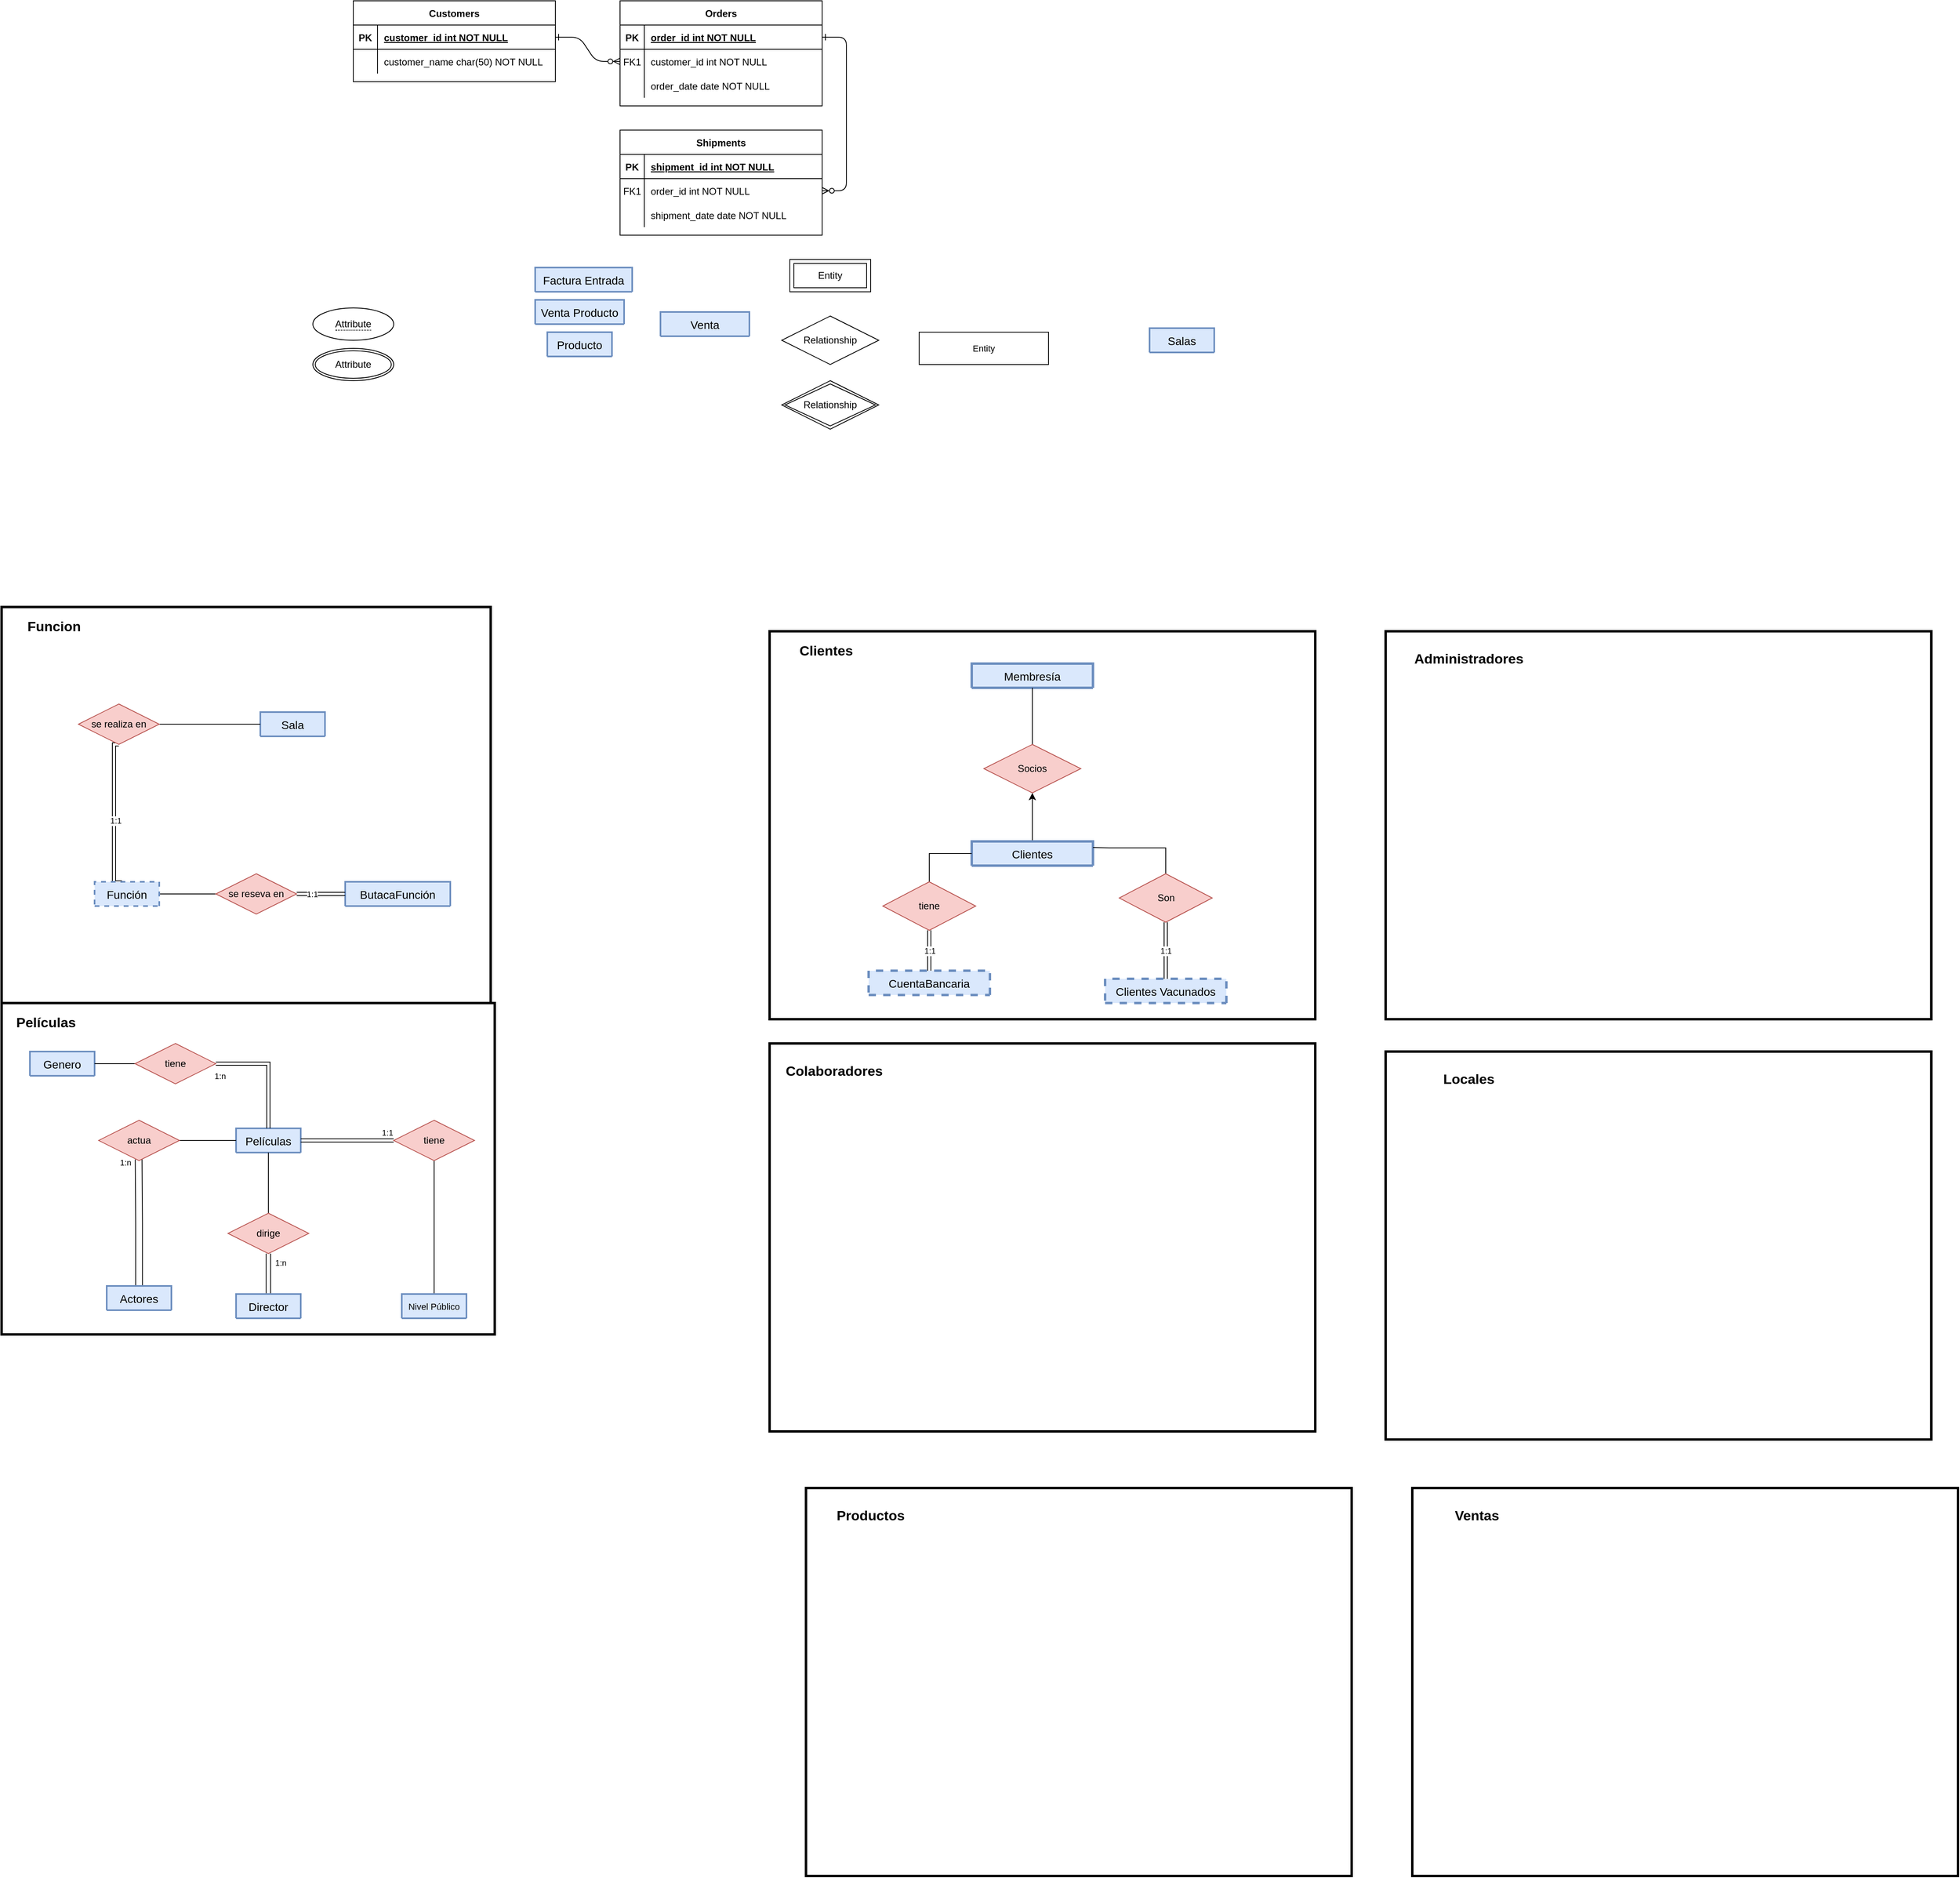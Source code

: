 <mxfile version="15.8.4" type="device"><diagram id="R2lEEEUBdFMjLlhIrx00" name="Page-1"><mxGraphModel dx="868" dy="1666" grid="1" gridSize="10" guides="1" tooltips="1" connect="1" arrows="1" fold="1" page="1" pageScale="1" pageWidth="850" pageHeight="1100" math="0" shadow="0" extFonts="Permanent Marker^https://fonts.googleapis.com/css?family=Permanent+Marker"><root><mxCell id="0"/><mxCell id="1" parent="0"/><mxCell id="mSTFbyO6T9UbL1waG1NC-82" value="" style="rounded=0;whiteSpace=wrap;html=1;labelBackgroundColor=none;labelBorderColor=none;fontSize=11;strokeWidth=3;align=center;verticalAlign=middle;fillColor=none;movable=0;resizable=0;rotatable=0;deletable=0;editable=0;connectable=0;" parent="1" vertex="1"><mxGeometry x="75" y="1000" width="610" height="410" as="geometry"/></mxCell><mxCell id="C-vyLk0tnHw3VtMMgP7b-1" value="" style="edgeStyle=entityRelationEdgeStyle;endArrow=ERzeroToMany;startArrow=ERone;endFill=1;startFill=0;" parent="1" source="C-vyLk0tnHw3VtMMgP7b-24" target="C-vyLk0tnHw3VtMMgP7b-6" edge="1"><mxGeometry width="100" height="100" relative="1" as="geometry"><mxPoint x="730" y="360" as="sourcePoint"/><mxPoint x="830" y="260" as="targetPoint"/></mxGeometry></mxCell><mxCell id="C-vyLk0tnHw3VtMMgP7b-12" value="" style="edgeStyle=entityRelationEdgeStyle;endArrow=ERzeroToMany;startArrow=ERone;endFill=1;startFill=0;" parent="1" source="C-vyLk0tnHw3VtMMgP7b-3" target="C-vyLk0tnHw3VtMMgP7b-17" edge="1"><mxGeometry width="100" height="100" relative="1" as="geometry"><mxPoint x="790" y="-180" as="sourcePoint"/><mxPoint x="850" y="-155" as="targetPoint"/></mxGeometry></mxCell><mxCell id="C-vyLk0tnHw3VtMMgP7b-2" value="Orders" style="shape=table;startSize=30;container=1;collapsible=1;childLayout=tableLayout;fixedRows=1;rowLines=0;fontStyle=1;align=center;resizeLast=1;" parent="1" vertex="1"><mxGeometry x="840" y="-240" width="250" height="130" as="geometry"/></mxCell><mxCell id="C-vyLk0tnHw3VtMMgP7b-3" value="" style="shape=partialRectangle;collapsible=0;dropTarget=0;pointerEvents=0;fillColor=none;points=[[0,0.5],[1,0.5]];portConstraint=eastwest;top=0;left=0;right=0;bottom=1;" parent="C-vyLk0tnHw3VtMMgP7b-2" vertex="1"><mxGeometry y="30" width="250" height="30" as="geometry"/></mxCell><mxCell id="C-vyLk0tnHw3VtMMgP7b-4" value="PK" style="shape=partialRectangle;overflow=hidden;connectable=0;fillColor=none;top=0;left=0;bottom=0;right=0;fontStyle=1;" parent="C-vyLk0tnHw3VtMMgP7b-3" vertex="1"><mxGeometry width="30" height="30" as="geometry"><mxRectangle width="30" height="30" as="alternateBounds"/></mxGeometry></mxCell><mxCell id="C-vyLk0tnHw3VtMMgP7b-5" value="order_id int NOT NULL " style="shape=partialRectangle;overflow=hidden;connectable=0;fillColor=none;top=0;left=0;bottom=0;right=0;align=left;spacingLeft=6;fontStyle=5;" parent="C-vyLk0tnHw3VtMMgP7b-3" vertex="1"><mxGeometry x="30" width="220" height="30" as="geometry"><mxRectangle width="220" height="30" as="alternateBounds"/></mxGeometry></mxCell><mxCell id="C-vyLk0tnHw3VtMMgP7b-6" value="" style="shape=partialRectangle;collapsible=0;dropTarget=0;pointerEvents=0;fillColor=none;points=[[0,0.5],[1,0.5]];portConstraint=eastwest;top=0;left=0;right=0;bottom=0;" parent="C-vyLk0tnHw3VtMMgP7b-2" vertex="1"><mxGeometry y="60" width="250" height="30" as="geometry"/></mxCell><mxCell id="C-vyLk0tnHw3VtMMgP7b-7" value="FK1" style="shape=partialRectangle;overflow=hidden;connectable=0;fillColor=none;top=0;left=0;bottom=0;right=0;" parent="C-vyLk0tnHw3VtMMgP7b-6" vertex="1"><mxGeometry width="30" height="30" as="geometry"><mxRectangle width="30" height="30" as="alternateBounds"/></mxGeometry></mxCell><mxCell id="C-vyLk0tnHw3VtMMgP7b-8" value="customer_id int NOT NULL" style="shape=partialRectangle;overflow=hidden;connectable=0;fillColor=none;top=0;left=0;bottom=0;right=0;align=left;spacingLeft=6;" parent="C-vyLk0tnHw3VtMMgP7b-6" vertex="1"><mxGeometry x="30" width="220" height="30" as="geometry"><mxRectangle width="220" height="30" as="alternateBounds"/></mxGeometry></mxCell><mxCell id="C-vyLk0tnHw3VtMMgP7b-9" value="" style="shape=partialRectangle;collapsible=0;dropTarget=0;pointerEvents=0;fillColor=none;points=[[0,0.5],[1,0.5]];portConstraint=eastwest;top=0;left=0;right=0;bottom=0;" parent="C-vyLk0tnHw3VtMMgP7b-2" vertex="1"><mxGeometry y="90" width="250" height="30" as="geometry"/></mxCell><mxCell id="C-vyLk0tnHw3VtMMgP7b-10" value="" style="shape=partialRectangle;overflow=hidden;connectable=0;fillColor=none;top=0;left=0;bottom=0;right=0;" parent="C-vyLk0tnHw3VtMMgP7b-9" vertex="1"><mxGeometry width="30" height="30" as="geometry"><mxRectangle width="30" height="30" as="alternateBounds"/></mxGeometry></mxCell><mxCell id="C-vyLk0tnHw3VtMMgP7b-11" value="order_date date NOT NULL" style="shape=partialRectangle;overflow=hidden;connectable=0;fillColor=none;top=0;left=0;bottom=0;right=0;align=left;spacingLeft=6;" parent="C-vyLk0tnHw3VtMMgP7b-9" vertex="1"><mxGeometry x="30" width="220" height="30" as="geometry"><mxRectangle width="220" height="30" as="alternateBounds"/></mxGeometry></mxCell><mxCell id="C-vyLk0tnHw3VtMMgP7b-13" value="Shipments" style="shape=table;startSize=30;container=1;collapsible=1;childLayout=tableLayout;fixedRows=1;rowLines=0;fontStyle=1;align=center;resizeLast=1;" parent="1" vertex="1"><mxGeometry x="840" y="-80" width="250" height="130" as="geometry"/></mxCell><mxCell id="C-vyLk0tnHw3VtMMgP7b-14" value="" style="shape=partialRectangle;collapsible=0;dropTarget=0;pointerEvents=0;fillColor=none;points=[[0,0.5],[1,0.5]];portConstraint=eastwest;top=0;left=0;right=0;bottom=1;" parent="C-vyLk0tnHw3VtMMgP7b-13" vertex="1"><mxGeometry y="30" width="250" height="30" as="geometry"/></mxCell><mxCell id="C-vyLk0tnHw3VtMMgP7b-15" value="PK" style="shape=partialRectangle;overflow=hidden;connectable=0;fillColor=none;top=0;left=0;bottom=0;right=0;fontStyle=1;" parent="C-vyLk0tnHw3VtMMgP7b-14" vertex="1"><mxGeometry width="30" height="30" as="geometry"><mxRectangle width="30" height="30" as="alternateBounds"/></mxGeometry></mxCell><mxCell id="C-vyLk0tnHw3VtMMgP7b-16" value="shipment_id int NOT NULL " style="shape=partialRectangle;overflow=hidden;connectable=0;fillColor=none;top=0;left=0;bottom=0;right=0;align=left;spacingLeft=6;fontStyle=5;" parent="C-vyLk0tnHw3VtMMgP7b-14" vertex="1"><mxGeometry x="30" width="220" height="30" as="geometry"><mxRectangle width="220" height="30" as="alternateBounds"/></mxGeometry></mxCell><mxCell id="C-vyLk0tnHw3VtMMgP7b-17" value="" style="shape=partialRectangle;collapsible=0;dropTarget=0;pointerEvents=0;fillColor=none;points=[[0,0.5],[1,0.5]];portConstraint=eastwest;top=0;left=0;right=0;bottom=0;" parent="C-vyLk0tnHw3VtMMgP7b-13" vertex="1"><mxGeometry y="60" width="250" height="30" as="geometry"/></mxCell><mxCell id="C-vyLk0tnHw3VtMMgP7b-18" value="FK1" style="shape=partialRectangle;overflow=hidden;connectable=0;fillColor=none;top=0;left=0;bottom=0;right=0;" parent="C-vyLk0tnHw3VtMMgP7b-17" vertex="1"><mxGeometry width="30" height="30" as="geometry"><mxRectangle width="30" height="30" as="alternateBounds"/></mxGeometry></mxCell><mxCell id="C-vyLk0tnHw3VtMMgP7b-19" value="order_id int NOT NULL" style="shape=partialRectangle;overflow=hidden;connectable=0;fillColor=none;top=0;left=0;bottom=0;right=0;align=left;spacingLeft=6;" parent="C-vyLk0tnHw3VtMMgP7b-17" vertex="1"><mxGeometry x="30" width="220" height="30" as="geometry"><mxRectangle width="220" height="30" as="alternateBounds"/></mxGeometry></mxCell><mxCell id="C-vyLk0tnHw3VtMMgP7b-20" value="" style="shape=partialRectangle;collapsible=0;dropTarget=0;pointerEvents=0;fillColor=none;points=[[0,0.5],[1,0.5]];portConstraint=eastwest;top=0;left=0;right=0;bottom=0;" parent="C-vyLk0tnHw3VtMMgP7b-13" vertex="1"><mxGeometry y="90" width="250" height="30" as="geometry"/></mxCell><mxCell id="C-vyLk0tnHw3VtMMgP7b-21" value="" style="shape=partialRectangle;overflow=hidden;connectable=0;fillColor=none;top=0;left=0;bottom=0;right=0;" parent="C-vyLk0tnHw3VtMMgP7b-20" vertex="1"><mxGeometry width="30" height="30" as="geometry"><mxRectangle width="30" height="30" as="alternateBounds"/></mxGeometry></mxCell><mxCell id="C-vyLk0tnHw3VtMMgP7b-22" value="shipment_date date NOT NULL" style="shape=partialRectangle;overflow=hidden;connectable=0;fillColor=none;top=0;left=0;bottom=0;right=0;align=left;spacingLeft=6;" parent="C-vyLk0tnHw3VtMMgP7b-20" vertex="1"><mxGeometry x="30" width="220" height="30" as="geometry"><mxRectangle width="220" height="30" as="alternateBounds"/></mxGeometry></mxCell><mxCell id="C-vyLk0tnHw3VtMMgP7b-23" value="Customers" style="shape=table;startSize=30;container=1;collapsible=1;childLayout=tableLayout;fixedRows=1;rowLines=0;fontStyle=1;align=center;resizeLast=1;" parent="1" vertex="1"><mxGeometry x="510" y="-240" width="250" height="100" as="geometry"/></mxCell><mxCell id="C-vyLk0tnHw3VtMMgP7b-24" value="" style="shape=partialRectangle;collapsible=0;dropTarget=0;pointerEvents=0;fillColor=none;points=[[0,0.5],[1,0.5]];portConstraint=eastwest;top=0;left=0;right=0;bottom=1;" parent="C-vyLk0tnHw3VtMMgP7b-23" vertex="1"><mxGeometry y="30" width="250" height="30" as="geometry"/></mxCell><mxCell id="C-vyLk0tnHw3VtMMgP7b-25" value="PK" style="shape=partialRectangle;overflow=hidden;connectable=0;fillColor=none;top=0;left=0;bottom=0;right=0;fontStyle=1;" parent="C-vyLk0tnHw3VtMMgP7b-24" vertex="1"><mxGeometry width="30" height="30" as="geometry"><mxRectangle width="30" height="30" as="alternateBounds"/></mxGeometry></mxCell><mxCell id="C-vyLk0tnHw3VtMMgP7b-26" value="customer_id int NOT NULL " style="shape=partialRectangle;overflow=hidden;connectable=0;fillColor=none;top=0;left=0;bottom=0;right=0;align=left;spacingLeft=6;fontStyle=5;" parent="C-vyLk0tnHw3VtMMgP7b-24" vertex="1"><mxGeometry x="30" width="220" height="30" as="geometry"><mxRectangle width="220" height="30" as="alternateBounds"/></mxGeometry></mxCell><mxCell id="C-vyLk0tnHw3VtMMgP7b-27" value="" style="shape=partialRectangle;collapsible=0;dropTarget=0;pointerEvents=0;fillColor=none;points=[[0,0.5],[1,0.5]];portConstraint=eastwest;top=0;left=0;right=0;bottom=0;" parent="C-vyLk0tnHw3VtMMgP7b-23" vertex="1"><mxGeometry y="60" width="250" height="30" as="geometry"/></mxCell><mxCell id="C-vyLk0tnHw3VtMMgP7b-28" value="" style="shape=partialRectangle;overflow=hidden;connectable=0;fillColor=none;top=0;left=0;bottom=0;right=0;" parent="C-vyLk0tnHw3VtMMgP7b-27" vertex="1"><mxGeometry width="30" height="30" as="geometry"><mxRectangle width="30" height="30" as="alternateBounds"/></mxGeometry></mxCell><mxCell id="C-vyLk0tnHw3VtMMgP7b-29" value="customer_name char(50) NOT NULL" style="shape=partialRectangle;overflow=hidden;connectable=0;fillColor=none;top=0;left=0;bottom=0;right=0;align=left;spacingLeft=6;" parent="C-vyLk0tnHw3VtMMgP7b-27" vertex="1"><mxGeometry x="30" width="220" height="30" as="geometry"><mxRectangle width="220" height="30" as="alternateBounds"/></mxGeometry></mxCell><mxCell id="mSTFbyO6T9UbL1waG1NC-30" value="Entity" style="shape=ext;margin=3;double=1;whiteSpace=wrap;html=1;align=center;" parent="1" vertex="1"><mxGeometry x="1050" y="80" width="100" height="40" as="geometry"/></mxCell><mxCell id="mSTFbyO6T9UbL1waG1NC-31" value="Relationship" style="shape=rhombus;perimeter=rhombusPerimeter;whiteSpace=wrap;html=1;align=center;" parent="1" vertex="1"><mxGeometry x="1040" y="150" width="120" height="60" as="geometry"/></mxCell><mxCell id="mSTFbyO6T9UbL1waG1NC-32" value="Relationship" style="shape=rhombus;double=1;perimeter=rhombusPerimeter;whiteSpace=wrap;html=1;align=center;" parent="1" vertex="1"><mxGeometry x="1040" y="230" width="120" height="60" as="geometry"/></mxCell><mxCell id="mSTFbyO6T9UbL1waG1NC-33" value="Attribute" style="ellipse;shape=doubleEllipse;margin=3;whiteSpace=wrap;html=1;align=center;" parent="1" vertex="1"><mxGeometry x="460" y="190" width="100" height="40" as="geometry"/></mxCell><mxCell id="mSTFbyO6T9UbL1waG1NC-34" value="&lt;span style=&quot;border-bottom: 1px dotted&quot;&gt;Attribute&lt;/span&gt;" style="ellipse;whiteSpace=wrap;html=1;align=center;" parent="1" vertex="1"><mxGeometry x="460" y="140" width="100" height="40" as="geometry"/></mxCell><mxCell id="mSTFbyO6T9UbL1waG1NC-91" style="edgeStyle=orthogonalEdgeStyle;shape=link;rounded=0;orthogonalLoop=1;jettySize=auto;html=1;fontSize=17;endArrow=none;endFill=0;width=-8.387;entryX=0.495;entryY=0.969;entryDx=0;entryDy=0;entryPerimeter=0;" parent="1" source="mSTFbyO6T9UbL1waG1NC-58" target="mSTFbyO6T9UbL1waG1NC-90" edge="1"><mxGeometry relative="1" as="geometry"/></mxCell><mxCell id="mSTFbyO6T9UbL1waG1NC-103" value="1:n" style="edgeLabel;html=1;align=center;verticalAlign=middle;resizable=0;points=[];fontSize=10;" parent="mSTFbyO6T9UbL1waG1NC-91" vertex="1" connectable="0"><mxGeometry x="0.717" y="-3" relative="1" as="geometry"><mxPoint x="-20" y="-19" as="offset"/></mxGeometry></mxCell><mxCell id="mSTFbyO6T9UbL1waG1NC-58" value="Actores" style="swimlane;childLayout=stackLayout;horizontal=1;startSize=30;horizontalStack=0;rounded=1;fontSize=14;fontStyle=0;strokeWidth=2;resizeParent=0;resizeLast=1;shadow=0;dashed=0;align=center;fillColor=#dae8fc;strokeColor=#6c8ebf;" parent="1" vertex="1" collapsed="1"><mxGeometry x="205" y="1350" width="80" height="30" as="geometry"><mxRectangle x="70" y="960" width="160" height="120" as="alternateBounds"/></mxGeometry></mxCell><mxCell id="mSTFbyO6T9UbL1waG1NC-59" value="- id&#10;+ nombre" style="align=left;strokeColor=none;fillColor=none;spacingLeft=4;fontSize=12;verticalAlign=top;resizable=0;rotatable=0;part=1;" parent="mSTFbyO6T9UbL1waG1NC-58" vertex="1"><mxGeometry y="30" width="80" as="geometry"/></mxCell><mxCell id="mSTFbyO6T9UbL1waG1NC-88" style="edgeStyle=orthogonalEdgeStyle;rounded=0;orthogonalLoop=1;jettySize=auto;html=1;fontSize=17;endArrow=none;endFill=0;shape=link;width=-5.484;" parent="1" source="mSTFbyO6T9UbL1waG1NC-60" target="mSTFbyO6T9UbL1waG1NC-84" edge="1"><mxGeometry relative="1" as="geometry"><Array as="points"><mxPoint x="405" y="1330"/><mxPoint x="405" y="1330"/></Array></mxGeometry></mxCell><mxCell id="mSTFbyO6T9UbL1waG1NC-105" value="1:n" style="edgeLabel;html=1;align=center;verticalAlign=middle;resizable=0;points=[];fontSize=10;" parent="mSTFbyO6T9UbL1waG1NC-88" vertex="1" connectable="0"><mxGeometry x="0.784" y="-3" relative="1" as="geometry"><mxPoint x="12" y="5" as="offset"/></mxGeometry></mxCell><mxCell id="mSTFbyO6T9UbL1waG1NC-60" value="Director" style="swimlane;childLayout=stackLayout;horizontal=1;startSize=30;horizontalStack=0;rounded=1;fontSize=14;fontStyle=0;strokeWidth=2;resizeParent=0;resizeLast=1;shadow=0;dashed=0;align=center;fillColor=#dae8fc;strokeColor=#6c8ebf;" parent="1" vertex="1" collapsed="1"><mxGeometry x="365" y="1360" width="80" height="30" as="geometry"><mxRectangle x="130" y="1300" width="160" height="120" as="alternateBounds"/></mxGeometry></mxCell><mxCell id="mSTFbyO6T9UbL1waG1NC-61" value="- id&#10;+ nombre" style="align=left;strokeColor=none;fillColor=none;spacingLeft=4;fontSize=12;verticalAlign=top;resizable=0;rotatable=0;part=1;" parent="mSTFbyO6T9UbL1waG1NC-60" vertex="1"><mxGeometry y="30" width="80" as="geometry"/></mxCell><mxCell id="mSTFbyO6T9UbL1waG1NC-62" value="Películas" style="swimlane;childLayout=stackLayout;horizontal=1;startSize=30;horizontalStack=0;rounded=1;fontSize=14;fontStyle=0;strokeWidth=2;resizeParent=0;resizeLast=1;shadow=0;dashed=0;align=center;fillColor=#dae8fc;strokeColor=#6c8ebf;" parent="1" vertex="1" collapsed="1"><mxGeometry x="365" y="1155" width="80" height="30" as="geometry"><mxRectangle x="400" y="1015" width="160" height="120" as="alternateBounds"/></mxGeometry></mxCell><mxCell id="mSTFbyO6T9UbL1waG1NC-63" value="- id&#10;+ nombre&#10;+ idioma&#10;+ reseña&#10;+ duración&#10;+ fecha estreno&#10;+ fecha adquisión" style="align=left;strokeColor=none;fillColor=none;spacingLeft=4;fontSize=12;verticalAlign=top;resizable=0;rotatable=0;part=1;" parent="mSTFbyO6T9UbL1waG1NC-62" vertex="1"><mxGeometry y="30" width="80" as="geometry"/></mxCell><mxCell id="mSTFbyO6T9UbL1waG1NC-64" value="Genero" style="swimlane;childLayout=stackLayout;horizontal=1;startSize=30;horizontalStack=0;rounded=1;fontSize=14;fontStyle=0;strokeWidth=2;resizeParent=0;resizeLast=1;shadow=0;dashed=0;align=center;fillColor=#dae8fc;strokeColor=#6c8ebf;" parent="1" vertex="1" collapsed="1"><mxGeometry x="110" y="1060" width="80" height="30" as="geometry"><mxRectangle x="110" y="1060" width="160" height="120" as="alternateBounds"/></mxGeometry></mxCell><mxCell id="mSTFbyO6T9UbL1waG1NC-65" value="- id&#10;+ nombre" style="align=left;strokeColor=none;fillColor=none;spacingLeft=4;fontSize=12;verticalAlign=top;resizable=0;rotatable=0;part=1;" parent="mSTFbyO6T9UbL1waG1NC-64" vertex="1"><mxGeometry y="30" width="80" as="geometry"/></mxCell><mxCell id="mSTFbyO6T9UbL1waG1NC-94" style="edgeStyle=orthogonalEdgeStyle;rounded=0;orthogonalLoop=1;jettySize=auto;html=1;fontSize=17;endArrow=none;endFill=0;" parent="1" source="mSTFbyO6T9UbL1waG1NC-66" target="mSTFbyO6T9UbL1waG1NC-93" edge="1"><mxGeometry relative="1" as="geometry"/></mxCell><mxCell id="mSTFbyO6T9UbL1waG1NC-66" value="Nivel Público" style="swimlane;childLayout=stackLayout;horizontal=1;startSize=30;horizontalStack=0;rounded=1;fontSize=11;fontStyle=0;strokeWidth=2;resizeParent=0;resizeLast=1;shadow=0;dashed=0;align=center;fillColor=#dae8fc;strokeColor=#6c8ebf;" parent="1" vertex="1" collapsed="1"><mxGeometry x="570" y="1360" width="80" height="30" as="geometry"><mxRectangle x="570" y="1360" width="160" height="120" as="alternateBounds"/></mxGeometry></mxCell><mxCell id="mSTFbyO6T9UbL1waG1NC-67" value="- id&#10;+ nombre" style="align=left;strokeColor=none;fillColor=none;spacingLeft=4;fontSize=12;verticalAlign=top;resizable=0;rotatable=0;part=1;" parent="mSTFbyO6T9UbL1waG1NC-66" vertex="1"><mxGeometry y="30" width="80" as="geometry"/></mxCell><mxCell id="mSTFbyO6T9UbL1waG1NC-68" value="Salas" style="swimlane;childLayout=stackLayout;horizontal=1;startSize=30;horizontalStack=0;rounded=1;fontSize=14;fontStyle=0;strokeWidth=2;resizeParent=0;resizeLast=1;shadow=0;dashed=0;align=center;fillColor=#dae8fc;strokeColor=#6c8ebf;" parent="1" vertex="1" collapsed="1"><mxGeometry x="1495" y="165" width="80" height="30" as="geometry"><mxRectangle x="360" y="580" width="160" height="120" as="alternateBounds"/></mxGeometry></mxCell><mxCell id="mSTFbyO6T9UbL1waG1NC-69" value="- id&#10;+ nro_butaca&#10;+ n" style="align=left;strokeColor=none;fillColor=none;spacingLeft=4;fontSize=12;verticalAlign=top;resizable=0;rotatable=0;part=1;" parent="mSTFbyO6T9UbL1waG1NC-68" vertex="1"><mxGeometry y="30" width="80" as="geometry"/></mxCell><mxCell id="mSTFbyO6T9UbL1waG1NC-70" value="Producto" style="swimlane;childLayout=stackLayout;horizontal=1;startSize=30;horizontalStack=0;rounded=1;fontSize=14;fontStyle=0;strokeWidth=2;resizeParent=0;resizeLast=1;shadow=0;dashed=0;align=center;fillColor=#dae8fc;strokeColor=#6c8ebf;" parent="1" vertex="1" collapsed="1"><mxGeometry x="750" y="170" width="80" height="30" as="geometry"><mxRectangle x="290" y="390" width="160" height="120" as="alternateBounds"/></mxGeometry></mxCell><mxCell id="mSTFbyO6T9UbL1waG1NC-71" value="- id&#10;+ nro_butaca&#10;+ n" style="align=left;strokeColor=none;fillColor=none;spacingLeft=4;fontSize=12;verticalAlign=top;resizable=0;rotatable=0;part=1;" parent="mSTFbyO6T9UbL1waG1NC-70" vertex="1"><mxGeometry y="30" width="80" as="geometry"/></mxCell><mxCell id="mSTFbyO6T9UbL1waG1NC-72" value="Factura Entrada" style="swimlane;childLayout=stackLayout;horizontal=1;startSize=30;horizontalStack=0;rounded=1;fontSize=14;fontStyle=0;strokeWidth=2;resizeParent=0;resizeLast=1;shadow=0;dashed=0;align=center;fillColor=#dae8fc;strokeColor=#6c8ebf;verticalAlign=middle;" parent="1" vertex="1" collapsed="1"><mxGeometry x="735" y="90" width="120" height="30" as="geometry"><mxRectangle x="360" y="470" width="160" height="120" as="alternateBounds"/></mxGeometry></mxCell><mxCell id="mSTFbyO6T9UbL1waG1NC-73" value="- id&#10;+ nro_butaca&#10;+ n" style="align=left;strokeColor=none;fillColor=none;spacingLeft=4;fontSize=12;verticalAlign=top;resizable=0;rotatable=0;part=1;" parent="mSTFbyO6T9UbL1waG1NC-72" vertex="1"><mxGeometry y="30" width="120" as="geometry"/></mxCell><mxCell id="mSTFbyO6T9UbL1waG1NC-74" value="Venta Producto" style="swimlane;childLayout=stackLayout;horizontal=1;startSize=30;horizontalStack=0;rounded=1;fontSize=14;fontStyle=0;strokeWidth=2;resizeParent=0;resizeLast=1;shadow=0;dashed=0;align=center;fillColor=#dae8fc;strokeColor=#6c8ebf;" parent="1" vertex="1" collapsed="1"><mxGeometry x="735" y="130" width="110" height="30" as="geometry"><mxRectangle x="290" y="390" width="160" height="120" as="alternateBounds"/></mxGeometry></mxCell><mxCell id="mSTFbyO6T9UbL1waG1NC-75" value="- id&#10;+ nro_butaca&#10;+ n" style="align=left;strokeColor=none;fillColor=none;spacingLeft=4;fontSize=12;verticalAlign=top;resizable=0;rotatable=0;part=1;" parent="mSTFbyO6T9UbL1waG1NC-74" vertex="1"><mxGeometry y="30" width="110" as="geometry"/></mxCell><mxCell id="mSTFbyO6T9UbL1waG1NC-76" value="Venta" style="swimlane;childLayout=stackLayout;horizontal=1;startSize=30;horizontalStack=0;rounded=1;fontSize=14;fontStyle=0;strokeWidth=2;resizeParent=0;resizeLast=1;shadow=0;dashed=0;align=center;fillColor=#dae8fc;strokeColor=#6c8ebf;" parent="1" vertex="1" collapsed="1"><mxGeometry x="890" y="145" width="110" height="30" as="geometry"><mxRectangle x="290" y="390" width="160" height="120" as="alternateBounds"/></mxGeometry></mxCell><mxCell id="mSTFbyO6T9UbL1waG1NC-77" value="- id&#10;+ nro_butaca&#10;+ n" style="align=left;strokeColor=none;fillColor=none;spacingLeft=4;fontSize=12;verticalAlign=top;resizable=0;rotatable=0;part=1;" parent="mSTFbyO6T9UbL1waG1NC-76" vertex="1"><mxGeometry y="30" width="110" as="geometry"/></mxCell><mxCell id="mSTFbyO6T9UbL1waG1NC-80" value="Entity" style="whiteSpace=wrap;html=1;align=center;fontSize=11;" parent="1" vertex="1"><mxGeometry x="1210" y="170" width="160" height="40" as="geometry"/></mxCell><mxCell id="mSTFbyO6T9UbL1waG1NC-83" value="&lt;b&gt;&lt;font style=&quot;font-size: 17px&quot;&gt;Películas&lt;/font&gt;&lt;/b&gt;" style="text;html=1;strokeColor=none;fillColor=none;align=center;verticalAlign=middle;whiteSpace=wrap;rounded=0;labelBackgroundColor=none;labelBorderColor=none;fontSize=11;" parent="1" vertex="1"><mxGeometry x="100" y="1010" width="60" height="30" as="geometry"/></mxCell><mxCell id="mSTFbyO6T9UbL1waG1NC-89" style="edgeStyle=orthogonalEdgeStyle;rounded=0;orthogonalLoop=1;jettySize=auto;html=1;fontSize=17;endArrow=none;endFill=0;" parent="1" source="mSTFbyO6T9UbL1waG1NC-84" target="mSTFbyO6T9UbL1waG1NC-62" edge="1"><mxGeometry relative="1" as="geometry"/></mxCell><mxCell id="mSTFbyO6T9UbL1waG1NC-84" value="dirige" style="shape=rhombus;perimeter=rhombusPerimeter;whiteSpace=wrap;html=1;align=center;fillColor=#f8cecc;strokeColor=#b85450;" parent="1" vertex="1"><mxGeometry x="355" y="1260" width="100" height="50" as="geometry"/></mxCell><mxCell id="mSTFbyO6T9UbL1waG1NC-92" style="edgeStyle=orthogonalEdgeStyle;rounded=0;orthogonalLoop=1;jettySize=auto;html=1;fontSize=17;endArrow=none;endFill=0;" parent="1" source="mSTFbyO6T9UbL1waG1NC-90" target="mSTFbyO6T9UbL1waG1NC-62" edge="1"><mxGeometry relative="1" as="geometry"><mxPoint x="340" y="1165" as="targetPoint"/></mxGeometry></mxCell><mxCell id="mSTFbyO6T9UbL1waG1NC-90" value="actua" style="shape=rhombus;perimeter=rhombusPerimeter;whiteSpace=wrap;html=1;align=center;fillColor=#f8cecc;strokeColor=#b85450;" parent="1" vertex="1"><mxGeometry x="195" y="1145" width="100" height="50" as="geometry"/></mxCell><mxCell id="mSTFbyO6T9UbL1waG1NC-101" style="edgeStyle=orthogonalEdgeStyle;rounded=0;orthogonalLoop=1;jettySize=auto;html=1;fontSize=17;endArrow=none;endFill=0;startArrow=classic;startFill=1;entryX=1;entryY=0.5;entryDx=0;entryDy=0;strokeColor=default;shape=link;" parent="1" source="mSTFbyO6T9UbL1waG1NC-93" target="mSTFbyO6T9UbL1waG1NC-62" edge="1"><mxGeometry relative="1" as="geometry"/></mxCell><mxCell id="mSTFbyO6T9UbL1waG1NC-102" value="1:1" style="edgeLabel;html=1;align=center;verticalAlign=middle;resizable=0;points=[];fontSize=10;" parent="mSTFbyO6T9UbL1waG1NC-101" vertex="1" connectable="0"><mxGeometry x="-0.825" y="-1" relative="1" as="geometry"><mxPoint x="2" y="-9" as="offset"/></mxGeometry></mxCell><mxCell id="mSTFbyO6T9UbL1waG1NC-93" value="tiene" style="shape=rhombus;perimeter=rhombusPerimeter;whiteSpace=wrap;html=1;align=center;fillColor=#f8cecc;strokeColor=#b85450;" parent="1" vertex="1"><mxGeometry x="560" y="1145" width="100" height="50" as="geometry"/></mxCell><mxCell id="mSTFbyO6T9UbL1waG1NC-107" style="edgeStyle=orthogonalEdgeStyle;rounded=0;orthogonalLoop=1;jettySize=auto;html=1;fontSize=10;startArrow=none;startFill=0;endArrow=none;endFill=0;strokeColor=default;" parent="1" source="mSTFbyO6T9UbL1waG1NC-106" target="mSTFbyO6T9UbL1waG1NC-64" edge="1"><mxGeometry relative="1" as="geometry"/></mxCell><mxCell id="mSTFbyO6T9UbL1waG1NC-108" style="edgeStyle=orthogonalEdgeStyle;shape=link;rounded=0;orthogonalLoop=1;jettySize=auto;html=1;entryX=0.5;entryY=0;entryDx=0;entryDy=0;fontSize=10;startArrow=classic;startFill=1;endArrow=none;endFill=0;strokeColor=default;" parent="1" source="mSTFbyO6T9UbL1waG1NC-106" target="mSTFbyO6T9UbL1waG1NC-62" edge="1"><mxGeometry relative="1" as="geometry"/></mxCell><mxCell id="mSTFbyO6T9UbL1waG1NC-109" value="1:n" style="edgeLabel;html=1;align=center;verticalAlign=middle;resizable=0;points=[];fontSize=10;" parent="mSTFbyO6T9UbL1waG1NC-108" vertex="1" connectable="0"><mxGeometry x="-0.873" relative="1" as="geometry"><mxPoint x="-4" y="15" as="offset"/></mxGeometry></mxCell><mxCell id="mSTFbyO6T9UbL1waG1NC-106" value="tiene" style="shape=rhombus;perimeter=rhombusPerimeter;whiteSpace=wrap;html=1;align=center;fillColor=#f8cecc;strokeColor=#b85450;" parent="1" vertex="1"><mxGeometry x="240" y="1050" width="100" height="50" as="geometry"/></mxCell><mxCell id="mSTFbyO6T9UbL1waG1NC-110" value="" style="rounded=0;whiteSpace=wrap;html=1;labelBackgroundColor=none;labelBorderColor=none;fontSize=10;strokeWidth=3;fillColor=none;align=center;verticalAlign=middle;movable=0;resizable=0;rotatable=0;deletable=0;editable=0;connectable=0;" parent="1" vertex="1"><mxGeometry x="75" y="510" width="605" height="490" as="geometry"/></mxCell><mxCell id="mSTFbyO6T9UbL1waG1NC-111" value="&lt;span style=&quot;font-size: 17px&quot;&gt;&lt;b&gt;Funcion&lt;/b&gt;&lt;/span&gt;" style="text;html=1;strokeColor=none;fillColor=none;align=center;verticalAlign=middle;whiteSpace=wrap;rounded=0;labelBackgroundColor=none;labelBorderColor=none;fontSize=11;" parent="1" vertex="1"><mxGeometry x="110" y="520" width="60" height="30" as="geometry"/></mxCell><mxCell id="mSTFbyO6T9UbL1waG1NC-119" value="" style="edgeStyle=orthogonalEdgeStyle;rounded=0;orthogonalLoop=1;jettySize=auto;html=1;fontSize=10;startArrow=none;startFill=0;endArrow=none;endFill=0;strokeColor=default;shape=link;exitX=0.423;exitY=0.024;exitDx=0;exitDy=0;exitPerimeter=0;entryX=0.5;entryY=1;entryDx=0;entryDy=0;" parent="1" source="mSTFbyO6T9UbL1waG1NC-112" target="mSTFbyO6T9UbL1waG1NC-118" edge="1"><mxGeometry x="0.238" y="-10" relative="1" as="geometry"><mxPoint x="214" y="680" as="targetPoint"/><Array as="points"><mxPoint x="214" y="680"/></Array><mxPoint as="offset"/></mxGeometry></mxCell><mxCell id="mSTFbyO6T9UbL1waG1NC-121" value="1:1" style="edgeLabel;html=1;align=center;verticalAlign=middle;resizable=0;points=[];fontSize=10;" parent="mSTFbyO6T9UbL1waG1NC-119" vertex="1" connectable="0"><mxGeometry x="-0.068" y="-2" relative="1" as="geometry"><mxPoint as="offset"/></mxGeometry></mxCell><mxCell id="mSTFbyO6T9UbL1waG1NC-125" style="edgeStyle=orthogonalEdgeStyle;rounded=0;orthogonalLoop=1;jettySize=auto;html=1;fontSize=10;startArrow=none;startFill=0;endArrow=none;endFill=0;strokeColor=default;" parent="1" source="mSTFbyO6T9UbL1waG1NC-112" target="mSTFbyO6T9UbL1waG1NC-124" edge="1"><mxGeometry relative="1" as="geometry"/></mxCell><mxCell id="mSTFbyO6T9UbL1waG1NC-112" value="Función" style="swimlane;childLayout=stackLayout;horizontal=1;startSize=30;horizontalStack=0;rounded=1;fontSize=14;fontStyle=0;strokeWidth=2;resizeParent=0;resizeLast=1;shadow=0;dashed=1;align=center;labelBackgroundColor=none;labelBorderColor=none;fillColor=#dae8fc;strokeColor=#6c8ebf;" parent="1" vertex="1" collapsed="1"><mxGeometry x="190" y="850" width="80" height="30" as="geometry"><mxRectangle x="110" y="830" width="160" height="120" as="alternateBounds"/></mxGeometry></mxCell><mxCell id="mSTFbyO6T9UbL1waG1NC-114" value="- Sala.id&#10;- fecha&#10;- hora" style="align=left;strokeColor=none;fillColor=none;spacingLeft=4;fontSize=12;verticalAlign=top;resizable=0;rotatable=0;part=1;labelBackgroundColor=none;labelBorderColor=none;" parent="mSTFbyO6T9UbL1waG1NC-112" vertex="1"><mxGeometry y="30" width="80" as="geometry"/></mxCell><mxCell id="mSTFbyO6T9UbL1waG1NC-116" value="Sala" style="swimlane;childLayout=stackLayout;horizontal=1;startSize=30;horizontalStack=0;rounded=1;fontSize=14;fontStyle=0;strokeWidth=2;resizeParent=0;resizeLast=1;shadow=0;dashed=0;align=center;fillColor=#dae8fc;strokeColor=#6c8ebf;" parent="1" vertex="1" collapsed="1"><mxGeometry x="395" y="640" width="80" height="30" as="geometry"><mxRectangle x="240" y="690" width="160" height="120" as="alternateBounds"/></mxGeometry></mxCell><mxCell id="mSTFbyO6T9UbL1waG1NC-117" value="- id&#10;+ Sede.id&#10;+ numero_sala&#10;+ n_butacas" style="align=left;strokeColor=none;fillColor=none;spacingLeft=4;fontSize=12;verticalAlign=top;resizable=0;rotatable=0;part=1;" parent="mSTFbyO6T9UbL1waG1NC-116" vertex="1"><mxGeometry y="30" width="80" as="geometry"/></mxCell><mxCell id="mSTFbyO6T9UbL1waG1NC-120" style="edgeStyle=orthogonalEdgeStyle;rounded=0;orthogonalLoop=1;jettySize=auto;html=1;fontSize=10;startArrow=none;startFill=0;endArrow=none;endFill=0;strokeColor=default;" parent="1" source="mSTFbyO6T9UbL1waG1NC-118" target="mSTFbyO6T9UbL1waG1NC-116" edge="1"><mxGeometry relative="1" as="geometry"/></mxCell><mxCell id="mSTFbyO6T9UbL1waG1NC-118" value="se realiza en" style="shape=rhombus;perimeter=rhombusPerimeter;whiteSpace=wrap;html=1;align=center;fillColor=#f8cecc;strokeColor=#b85450;" parent="1" vertex="1"><mxGeometry x="170" y="630" width="100" height="50" as="geometry"/></mxCell><mxCell id="mSTFbyO6T9UbL1waG1NC-122" value="ButacaFunción" style="swimlane;childLayout=stackLayout;horizontal=1;startSize=30;horizontalStack=0;rounded=1;fontSize=14;fontStyle=0;strokeWidth=2;resizeParent=0;resizeLast=1;shadow=0;dashed=0;align=center;fillColor=#dae8fc;strokeColor=#6c8ebf;" parent="1" vertex="1" collapsed="1"><mxGeometry x="500" y="850" width="130" height="30" as="geometry"><mxRectangle x="510" y="640" width="160" height="140" as="alternateBounds"/></mxGeometry></mxCell><mxCell id="mSTFbyO6T9UbL1waG1NC-123" value="- funcion_id&#10;- funcion_fecha&#10;- funcio_hora&#10;+ nro_fila&#10;+ nro_columna&#10;+ VentaEntrada.id" style="align=left;strokeColor=none;fillColor=none;spacingLeft=4;fontSize=12;verticalAlign=top;resizable=0;rotatable=0;part=1;" parent="mSTFbyO6T9UbL1waG1NC-122" vertex="1"><mxGeometry y="30" width="130" as="geometry"/></mxCell><mxCell id="mSTFbyO6T9UbL1waG1NC-126" style="edgeStyle=orthogonalEdgeStyle;shape=link;rounded=0;orthogonalLoop=1;jettySize=auto;html=1;entryX=0;entryY=0.5;entryDx=0;entryDy=0;fontSize=10;startArrow=none;startFill=0;endArrow=none;endFill=0;strokeColor=default;" parent="1" source="mSTFbyO6T9UbL1waG1NC-124" target="mSTFbyO6T9UbL1waG1NC-122" edge="1"><mxGeometry relative="1" as="geometry"/></mxCell><mxCell id="mSTFbyO6T9UbL1waG1NC-127" value="1:1" style="edgeLabel;html=1;align=center;verticalAlign=middle;resizable=0;points=[];fontSize=10;" parent="mSTFbyO6T9UbL1waG1NC-126" vertex="1" connectable="0"><mxGeometry x="-0.362" relative="1" as="geometry"><mxPoint as="offset"/></mxGeometry></mxCell><mxCell id="mSTFbyO6T9UbL1waG1NC-124" value="se reseva en" style="shape=rhombus;perimeter=rhombusPerimeter;whiteSpace=wrap;html=1;align=center;fillColor=#f8cecc;strokeColor=#b85450;" parent="1" vertex="1"><mxGeometry x="340" y="840" width="100" height="50" as="geometry"/></mxCell><mxCell id="mSTFbyO6T9UbL1waG1NC-132" value="" style="rounded=0;whiteSpace=wrap;html=1;labelBackgroundColor=none;labelBorderColor=none;fontSize=10;strokeWidth=3;fillColor=none;align=center;verticalAlign=middle;" parent="1" vertex="1"><mxGeometry x="1787" y="540" width="675" height="480" as="geometry"/></mxCell><mxCell id="mSTFbyO6T9UbL1waG1NC-133" value="&lt;span style=&quot;font-size: 17px&quot;&gt;&lt;b&gt;Administradores&lt;/b&gt;&lt;/span&gt;" style="text;html=1;strokeColor=none;fillColor=none;align=center;verticalAlign=middle;whiteSpace=wrap;rounded=0;labelBackgroundColor=none;labelBorderColor=none;fontSize=11;" parent="1" vertex="1"><mxGeometry x="1860" y="560" width="60" height="30" as="geometry"/></mxCell><mxCell id="mSTFbyO6T9UbL1waG1NC-134" value="" style="rounded=0;whiteSpace=wrap;html=1;labelBackgroundColor=none;labelBorderColor=none;fontSize=10;strokeWidth=3;fillColor=none;align=center;verticalAlign=middle;" parent="1" vertex="1"><mxGeometry x="1787" y="1060" width="675" height="480" as="geometry"/></mxCell><mxCell id="mSTFbyO6T9UbL1waG1NC-135" value="&lt;span style=&quot;font-size: 17px&quot;&gt;&lt;b&gt;Locales&lt;/b&gt;&lt;/span&gt;" style="text;html=1;strokeColor=none;fillColor=none;align=center;verticalAlign=middle;whiteSpace=wrap;rounded=0;labelBackgroundColor=none;labelBorderColor=none;fontSize=11;" parent="1" vertex="1"><mxGeometry x="1860" y="1080" width="60" height="30" as="geometry"/></mxCell><mxCell id="mSTFbyO6T9UbL1waG1NC-136" value="" style="rounded=0;whiteSpace=wrap;html=1;labelBackgroundColor=none;labelBorderColor=none;fontSize=10;strokeWidth=3;fillColor=none;align=center;verticalAlign=middle;" parent="1" vertex="1"><mxGeometry x="1070" y="1600" width="675" height="480" as="geometry"/></mxCell><mxCell id="mSTFbyO6T9UbL1waG1NC-137" value="&lt;span style=&quot;font-size: 17px&quot;&gt;&lt;b&gt;Productos&lt;/b&gt;&lt;/span&gt;" style="text;html=1;strokeColor=none;fillColor=none;align=center;verticalAlign=middle;whiteSpace=wrap;rounded=0;labelBackgroundColor=none;labelBorderColor=none;fontSize=11;" parent="1" vertex="1"><mxGeometry x="1120" y="1620" width="60" height="30" as="geometry"/></mxCell><mxCell id="mSTFbyO6T9UbL1waG1NC-138" value="" style="rounded=0;whiteSpace=wrap;html=1;labelBackgroundColor=none;labelBorderColor=none;fontSize=10;strokeWidth=3;fillColor=none;align=center;verticalAlign=middle;" parent="1" vertex="1"><mxGeometry x="1820" y="1600" width="675" height="480" as="geometry"/></mxCell><mxCell id="mSTFbyO6T9UbL1waG1NC-139" value="&lt;span style=&quot;font-size: 17px&quot;&gt;&lt;b&gt;Ventas&lt;/b&gt;&lt;/span&gt;" style="text;html=1;strokeColor=none;fillColor=none;align=center;verticalAlign=middle;whiteSpace=wrap;rounded=0;labelBackgroundColor=none;labelBorderColor=none;fontSize=11;" parent="1" vertex="1"><mxGeometry x="1870" y="1620" width="60" height="30" as="geometry"/></mxCell><mxCell id="mSTFbyO6T9UbL1waG1NC-140" value="" style="group;movable=0;resizable=0;rotatable=0;deletable=0;editable=0;connectable=0;" parent="1" vertex="1" connectable="0"><mxGeometry x="1025" y="540" width="675" height="480" as="geometry"/></mxCell><mxCell id="mSTFbyO6T9UbL1waG1NC-128" value="" style="rounded=0;whiteSpace=wrap;html=1;labelBackgroundColor=none;labelBorderColor=none;fontSize=10;strokeWidth=3;fillColor=none;align=center;verticalAlign=middle;movable=0;resizable=0;rotatable=0;deletable=0;editable=0;connectable=0;" parent="mSTFbyO6T9UbL1waG1NC-140" vertex="1"><mxGeometry width="675" height="480" as="geometry"/></mxCell><mxCell id="mSTFbyO6T9UbL1waG1NC-129" value="&lt;span style=&quot;font-size: 17px&quot;&gt;&lt;b&gt;Clientes&lt;/b&gt;&lt;/span&gt;" style="text;html=1;strokeColor=none;fillColor=none;align=center;verticalAlign=middle;whiteSpace=wrap;rounded=0;labelBackgroundColor=none;labelBorderColor=none;fontSize=11;movable=1;resizable=1;rotatable=1;deletable=1;editable=1;connectable=1;" parent="mSTFbyO6T9UbL1waG1NC-140" vertex="1"><mxGeometry x="40" y="10" width="60" height="30" as="geometry"/></mxCell><mxCell id="mSTFbyO6T9UbL1waG1NC-78" value="Clientes Vacunados" style="swimlane;childLayout=stackLayout;horizontal=1;startSize=30;horizontalStack=0;rounded=1;fontSize=14;fontStyle=0;strokeWidth=3;resizeParent=0;resizeLast=1;shadow=0;dashed=1;align=center;fillColor=#dae8fc;strokeColor=#6c8ebf;labelBorderColor=none;labelBackgroundColor=none;" parent="mSTFbyO6T9UbL1waG1NC-140" vertex="1" collapsed="1"><mxGeometry x="415" y="430" width="150" height="30" as="geometry"><mxRectangle x="65" y="80" width="160" height="120" as="alternateBounds"/></mxGeometry></mxCell><mxCell id="mSTFbyO6T9UbL1waG1NC-79" value="+ qr_carnet" style="align=left;strokeColor=none;fillColor=none;spacingLeft=4;fontSize=12;verticalAlign=top;resizable=0;rotatable=0;part=1;" parent="mSTFbyO6T9UbL1waG1NC-78" vertex="1"><mxGeometry y="30" width="150" height="90" as="geometry"/></mxCell><mxCell id="mSTFbyO6T9UbL1waG1NC-81" value="+ qr_carnet" style="align=left;strokeColor=none;fillColor=none;spacingLeft=4;fontSize=12;verticalAlign=top;resizable=0;rotatable=0;part=1;" parent="mSTFbyO6T9UbL1waG1NC-78" vertex="1"><mxGeometry y="120" width="150" height="-90" as="geometry"/></mxCell><mxCell id="mSTFbyO6T9UbL1waG1NC-187" style="edgeStyle=orthogonalEdgeStyle;rounded=0;orthogonalLoop=1;jettySize=auto;html=1;fontSize=10;startArrow=none;startFill=0;endArrow=classic;endFill=1;strokeColor=default;" parent="mSTFbyO6T9UbL1waG1NC-140" source="mSTFbyO6T9UbL1waG1NC-141" target="mSTFbyO6T9UbL1waG1NC-150" edge="1"><mxGeometry relative="1" as="geometry"/></mxCell><mxCell id="mSTFbyO6T9UbL1waG1NC-141" value="Clientes" style="swimlane;childLayout=stackLayout;horizontal=1;startSize=30;horizontalStack=0;rounded=1;fontSize=14;fontStyle=0;strokeWidth=3;resizeParent=0;resizeLast=1;shadow=0;align=center;fillColor=#dae8fc;strokeColor=#6c8ebf;labelBorderColor=none;labelBackgroundColor=none;" parent="mSTFbyO6T9UbL1waG1NC-140" vertex="1" collapsed="1"><mxGeometry x="250" y="260" width="150" height="30" as="geometry"><mxRectangle x="65" y="170" width="160" height="120" as="alternateBounds"/></mxGeometry></mxCell><mxCell id="mSTFbyO6T9UbL1waG1NC-142" value="- id&#10;+ nombres&#10;+ apellidos&#10;+ correo&#10;+ celular" style="align=left;strokeColor=none;fillColor=none;spacingLeft=4;fontSize=12;verticalAlign=top;resizable=0;rotatable=0;part=1;" parent="mSTFbyO6T9UbL1waG1NC-141" vertex="1"><mxGeometry y="30" width="150" as="geometry"/></mxCell><mxCell id="mSTFbyO6T9UbL1waG1NC-185" value="1:1" style="edgeStyle=orthogonalEdgeStyle;rounded=0;orthogonalLoop=1;jettySize=auto;html=1;fontSize=10;startArrow=none;startFill=0;endArrow=none;endFill=0;strokeColor=default;shape=link;" parent="mSTFbyO6T9UbL1waG1NC-140" source="mSTFbyO6T9UbL1waG1NC-144" target="mSTFbyO6T9UbL1waG1NC-153" edge="1"><mxGeometry relative="1" as="geometry"/></mxCell><mxCell id="mSTFbyO6T9UbL1waG1NC-144" value="CuentaBancaria" style="swimlane;childLayout=stackLayout;horizontal=1;startSize=30;horizontalStack=0;rounded=1;fontSize=14;fontStyle=0;strokeWidth=3;resizeParent=0;resizeLast=1;shadow=0;align=center;fillColor=#dae8fc;strokeColor=#6c8ebf;labelBorderColor=none;labelBackgroundColor=none;dashed=1;" parent="mSTFbyO6T9UbL1waG1NC-140" vertex="1" collapsed="1"><mxGeometry x="122.5" y="420" width="150" height="30" as="geometry"><mxRectangle x="295" y="230" width="160" height="120" as="alternateBounds"/></mxGeometry></mxCell><mxCell id="mSTFbyO6T9UbL1waG1NC-145" value="- Cliente.id&#10;+ numero_cuenta&#10;+ tipo_cuenta&#10;+ tipo_tarjeta" style="align=left;strokeColor=none;fillColor=none;spacingLeft=4;fontSize=12;verticalAlign=top;resizable=0;rotatable=0;part=1;" parent="mSTFbyO6T9UbL1waG1NC-144" vertex="1"><mxGeometry y="30" width="150" as="geometry"/></mxCell><mxCell id="mSTFbyO6T9UbL1waG1NC-146" value="Membresía" style="swimlane;childLayout=stackLayout;horizontal=1;startSize=30;horizontalStack=0;rounded=1;fontSize=14;fontStyle=0;strokeWidth=3;resizeParent=0;resizeLast=1;shadow=0;align=center;fillColor=#dae8fc;strokeColor=#6c8ebf;labelBorderColor=none;labelBackgroundColor=none;" parent="mSTFbyO6T9UbL1waG1NC-140" vertex="1" collapsed="1"><mxGeometry x="250" y="40" width="150" height="30" as="geometry"><mxRectangle x="250" y="50" width="160" height="120" as="alternateBounds"/></mxGeometry></mxCell><mxCell id="mSTFbyO6T9UbL1waG1NC-147" value="- id&#10;+ nombre" style="align=left;strokeColor=none;fillColor=none;spacingLeft=4;fontSize=12;verticalAlign=top;resizable=0;rotatable=0;part=1;" parent="mSTFbyO6T9UbL1waG1NC-146" vertex="1"><mxGeometry y="30" width="150" as="geometry"/></mxCell><mxCell id="mSTFbyO6T9UbL1waG1NC-188" style="edgeStyle=orthogonalEdgeStyle;rounded=0;orthogonalLoop=1;jettySize=auto;html=1;entryX=0.5;entryY=1;entryDx=0;entryDy=0;fontSize=10;startArrow=none;startFill=0;endArrow=none;endFill=0;strokeColor=default;" parent="mSTFbyO6T9UbL1waG1NC-140" source="mSTFbyO6T9UbL1waG1NC-150" target="mSTFbyO6T9UbL1waG1NC-146" edge="1"><mxGeometry relative="1" as="geometry"/></mxCell><mxCell id="mSTFbyO6T9UbL1waG1NC-150" value="Socios" style="shape=rhombus;perimeter=rhombusPerimeter;whiteSpace=wrap;html=1;align=center;fillColor=#f8cecc;strokeColor=#b85450;" parent="mSTFbyO6T9UbL1waG1NC-140" vertex="1"><mxGeometry x="265" y="140" width="120" height="60" as="geometry"/></mxCell><mxCell id="mSTFbyO6T9UbL1waG1NC-186" style="edgeStyle=orthogonalEdgeStyle;rounded=0;orthogonalLoop=1;jettySize=auto;html=1;entryX=0;entryY=0.5;entryDx=0;entryDy=0;fontSize=10;startArrow=none;startFill=0;endArrow=none;endFill=0;strokeColor=default;" parent="mSTFbyO6T9UbL1waG1NC-140" source="mSTFbyO6T9UbL1waG1NC-153" target="mSTFbyO6T9UbL1waG1NC-141" edge="1"><mxGeometry relative="1" as="geometry"/></mxCell><mxCell id="mSTFbyO6T9UbL1waG1NC-153" value="tiene" style="shape=rhombus;perimeter=rhombusPerimeter;whiteSpace=wrap;html=1;align=center;fillColor=#f8cecc;strokeColor=#b85450;" parent="mSTFbyO6T9UbL1waG1NC-140" vertex="1"><mxGeometry x="140" y="310" width="115" height="60" as="geometry"/></mxCell><mxCell id="mSTFbyO6T9UbL1waG1NC-184" style="edgeStyle=orthogonalEdgeStyle;rounded=0;orthogonalLoop=1;jettySize=auto;html=1;entryX=1;entryY=0.25;entryDx=0;entryDy=0;fontSize=10;startArrow=none;startFill=0;endArrow=none;endFill=0;strokeColor=default;" parent="mSTFbyO6T9UbL1waG1NC-140" source="mSTFbyO6T9UbL1waG1NC-182" target="mSTFbyO6T9UbL1waG1NC-141" edge="1"><mxGeometry relative="1" as="geometry"><Array as="points"><mxPoint x="490" y="268"/><mxPoint x="420" y="268"/></Array></mxGeometry></mxCell><mxCell id="mSTFbyO6T9UbL1waG1NC-182" value="Son" style="shape=rhombus;perimeter=rhombusPerimeter;whiteSpace=wrap;html=1;align=center;fillColor=#f8cecc;strokeColor=#b85450;" parent="mSTFbyO6T9UbL1waG1NC-140" vertex="1"><mxGeometry x="432.5" y="300" width="115" height="60" as="geometry"/></mxCell><mxCell id="mSTFbyO6T9UbL1waG1NC-183" value="1:1" style="edgeStyle=orthogonalEdgeStyle;rounded=0;orthogonalLoop=1;jettySize=auto;html=1;fontSize=10;startArrow=none;startFill=0;endArrow=none;endFill=0;strokeColor=default;shape=link;" parent="1" source="mSTFbyO6T9UbL1waG1NC-78" edge="1"><mxGeometry relative="1" as="geometry"><mxPoint x="1515" y="900" as="targetPoint"/></mxGeometry></mxCell><mxCell id="mSTFbyO6T9UbL1waG1NC-189" value="" style="group" parent="1" vertex="1" connectable="0"><mxGeometry x="1025" y="1050" width="675" height="480" as="geometry"/></mxCell><mxCell id="mSTFbyO6T9UbL1waG1NC-130" value="" style="rounded=0;whiteSpace=wrap;html=1;labelBackgroundColor=none;labelBorderColor=none;fontSize=10;strokeWidth=3;fillColor=none;align=center;verticalAlign=middle;" parent="mSTFbyO6T9UbL1waG1NC-189" vertex="1"><mxGeometry width="675" height="480" as="geometry"/></mxCell><mxCell id="mSTFbyO6T9UbL1waG1NC-131" value="&lt;span style=&quot;font-size: 17px&quot;&gt;&lt;b&gt;Colaboradores&lt;/b&gt;&lt;/span&gt;" style="text;html=1;strokeColor=none;fillColor=none;align=center;verticalAlign=middle;whiteSpace=wrap;rounded=0;labelBackgroundColor=none;labelBorderColor=none;fontSize=11;" parent="mSTFbyO6T9UbL1waG1NC-189" vertex="1"><mxGeometry x="50" y="20" width="60" height="30" as="geometry"/></mxCell></root></mxGraphModel></diagram></mxfile>